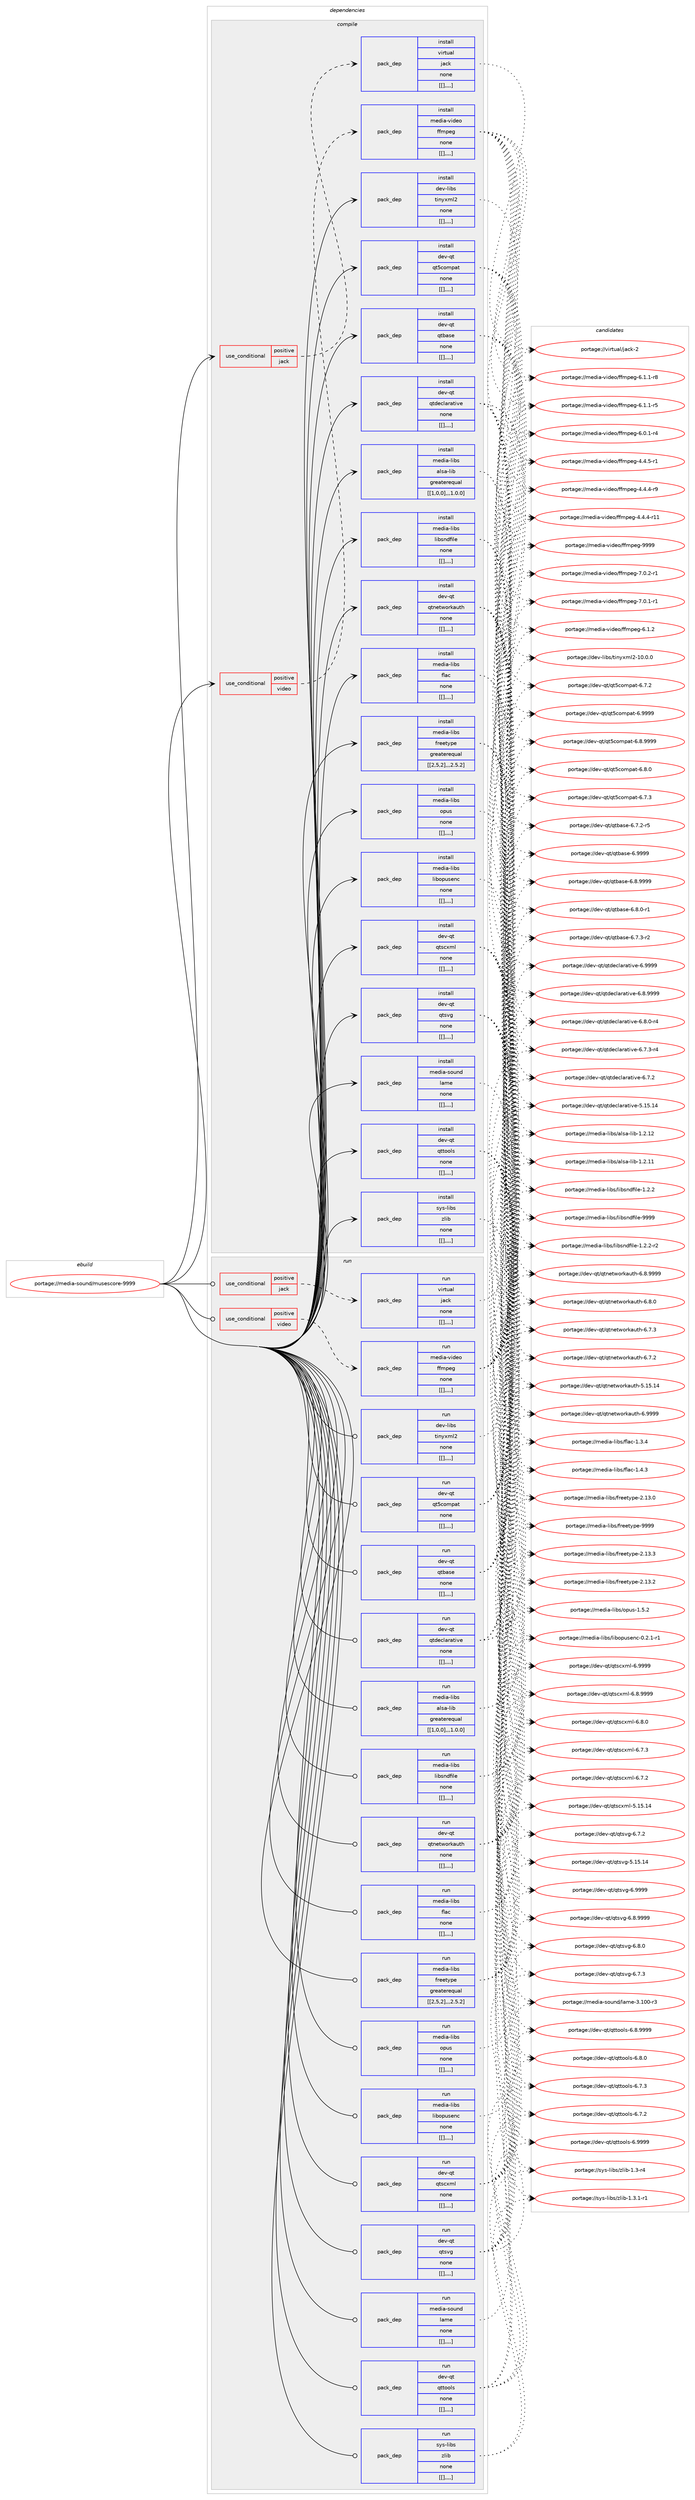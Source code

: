 digraph prolog {

# *************
# Graph options
# *************

newrank=true;
concentrate=true;
compound=true;
graph [rankdir=LR,fontname=Helvetica,fontsize=10,ranksep=1.5];#, ranksep=2.5, nodesep=0.2];
edge  [arrowhead=vee];
node  [fontname=Helvetica,fontsize=10];

# **********
# The ebuild
# **********

subgraph cluster_leftcol {
color=gray;
label=<<i>ebuild</i>>;
id [label="portage://media-sound/musescore-9999", color=red, width=4, href="../media-sound/musescore-9999.svg"];
}

# ****************
# The dependencies
# ****************

subgraph cluster_midcol {
color=gray;
label=<<i>dependencies</i>>;
subgraph cluster_compile {
fillcolor="#eeeeee";
style=filled;
label=<<i>compile</i>>;
subgraph cond86653 {
dependency340355 [label=<<TABLE BORDER="0" CELLBORDER="1" CELLSPACING="0" CELLPADDING="4"><TR><TD ROWSPAN="3" CELLPADDING="10">use_conditional</TD></TR><TR><TD>positive</TD></TR><TR><TD>jack</TD></TR></TABLE>>, shape=none, color=red];
subgraph pack250974 {
dependency340414 [label=<<TABLE BORDER="0" CELLBORDER="1" CELLSPACING="0" CELLPADDING="4" WIDTH="220"><TR><TD ROWSPAN="6" CELLPADDING="30">pack_dep</TD></TR><TR><TD WIDTH="110">install</TD></TR><TR><TD>virtual</TD></TR><TR><TD>jack</TD></TR><TR><TD>none</TD></TR><TR><TD>[[],,,,]</TD></TR></TABLE>>, shape=none, color=blue];
}
dependency340355:e -> dependency340414:w [weight=20,style="dashed",arrowhead="vee"];
}
id:e -> dependency340355:w [weight=20,style="solid",arrowhead="vee"];
subgraph cond86687 {
dependency340449 [label=<<TABLE BORDER="0" CELLBORDER="1" CELLSPACING="0" CELLPADDING="4"><TR><TD ROWSPAN="3" CELLPADDING="10">use_conditional</TD></TR><TR><TD>positive</TD></TR><TR><TD>video</TD></TR></TABLE>>, shape=none, color=red];
subgraph pack251029 {
dependency340496 [label=<<TABLE BORDER="0" CELLBORDER="1" CELLSPACING="0" CELLPADDING="4" WIDTH="220"><TR><TD ROWSPAN="6" CELLPADDING="30">pack_dep</TD></TR><TR><TD WIDTH="110">install</TD></TR><TR><TD>media-video</TD></TR><TR><TD>ffmpeg</TD></TR><TR><TD>none</TD></TR><TR><TD>[[],,,,]</TD></TR></TABLE>>, shape=none, color=blue];
}
dependency340449:e -> dependency340496:w [weight=20,style="dashed",arrowhead="vee"];
}
id:e -> dependency340449:w [weight=20,style="solid",arrowhead="vee"];
subgraph pack251050 {
dependency340538 [label=<<TABLE BORDER="0" CELLBORDER="1" CELLSPACING="0" CELLPADDING="4" WIDTH="220"><TR><TD ROWSPAN="6" CELLPADDING="30">pack_dep</TD></TR><TR><TD WIDTH="110">install</TD></TR><TR><TD>dev-libs</TD></TR><TR><TD>tinyxml2</TD></TR><TR><TD>none</TD></TR><TR><TD>[[],,,,]</TD></TR></TABLE>>, shape=none, color=blue];
}
id:e -> dependency340538:w [weight=20,style="solid",arrowhead="vee"];
subgraph pack251082 {
dependency340544 [label=<<TABLE BORDER="0" CELLBORDER="1" CELLSPACING="0" CELLPADDING="4" WIDTH="220"><TR><TD ROWSPAN="6" CELLPADDING="30">pack_dep</TD></TR><TR><TD WIDTH="110">install</TD></TR><TR><TD>dev-qt</TD></TR><TR><TD>qt5compat</TD></TR><TR><TD>none</TD></TR><TR><TD>[[],,,,]</TD></TR></TABLE>>, shape=none, color=blue];
}
id:e -> dependency340544:w [weight=20,style="solid",arrowhead="vee"];
subgraph pack251128 {
dependency340625 [label=<<TABLE BORDER="0" CELLBORDER="1" CELLSPACING="0" CELLPADDING="4" WIDTH="220"><TR><TD ROWSPAN="6" CELLPADDING="30">pack_dep</TD></TR><TR><TD WIDTH="110">install</TD></TR><TR><TD>dev-qt</TD></TR><TR><TD>qtbase</TD></TR><TR><TD>none</TD></TR><TR><TD>[[],,,,]</TD></TR></TABLE>>, shape=none, color=blue];
}
id:e -> dependency340625:w [weight=20,style="solid",arrowhead="vee"];
subgraph pack251151 {
dependency340675 [label=<<TABLE BORDER="0" CELLBORDER="1" CELLSPACING="0" CELLPADDING="4" WIDTH="220"><TR><TD ROWSPAN="6" CELLPADDING="30">pack_dep</TD></TR><TR><TD WIDTH="110">install</TD></TR><TR><TD>dev-qt</TD></TR><TR><TD>qtdeclarative</TD></TR><TR><TD>none</TD></TR><TR><TD>[[],,,,]</TD></TR></TABLE>>, shape=none, color=blue];
}
id:e -> dependency340675:w [weight=20,style="solid",arrowhead="vee"];
subgraph pack251182 {
dependency340700 [label=<<TABLE BORDER="0" CELLBORDER="1" CELLSPACING="0" CELLPADDING="4" WIDTH="220"><TR><TD ROWSPAN="6" CELLPADDING="30">pack_dep</TD></TR><TR><TD WIDTH="110">install</TD></TR><TR><TD>dev-qt</TD></TR><TR><TD>qtnetworkauth</TD></TR><TR><TD>none</TD></TR><TR><TD>[[],,,,]</TD></TR></TABLE>>, shape=none, color=blue];
}
id:e -> dependency340700:w [weight=20,style="solid",arrowhead="vee"];
subgraph pack251200 {
dependency340705 [label=<<TABLE BORDER="0" CELLBORDER="1" CELLSPACING="0" CELLPADDING="4" WIDTH="220"><TR><TD ROWSPAN="6" CELLPADDING="30">pack_dep</TD></TR><TR><TD WIDTH="110">install</TD></TR><TR><TD>dev-qt</TD></TR><TR><TD>qtscxml</TD></TR><TR><TD>none</TD></TR><TR><TD>[[],,,,]</TD></TR></TABLE>>, shape=none, color=blue];
}
id:e -> dependency340705:w [weight=20,style="solid",arrowhead="vee"];
subgraph pack251251 {
dependency340767 [label=<<TABLE BORDER="0" CELLBORDER="1" CELLSPACING="0" CELLPADDING="4" WIDTH="220"><TR><TD ROWSPAN="6" CELLPADDING="30">pack_dep</TD></TR><TR><TD WIDTH="110">install</TD></TR><TR><TD>dev-qt</TD></TR><TR><TD>qtsvg</TD></TR><TR><TD>none</TD></TR><TR><TD>[[],,,,]</TD></TR></TABLE>>, shape=none, color=blue];
}
id:e -> dependency340767:w [weight=20,style="solid",arrowhead="vee"];
subgraph pack251272 {
dependency340830 [label=<<TABLE BORDER="0" CELLBORDER="1" CELLSPACING="0" CELLPADDING="4" WIDTH="220"><TR><TD ROWSPAN="6" CELLPADDING="30">pack_dep</TD></TR><TR><TD WIDTH="110">install</TD></TR><TR><TD>dev-qt</TD></TR><TR><TD>qttools</TD></TR><TR><TD>none</TD></TR><TR><TD>[[],,,,]</TD></TR></TABLE>>, shape=none, color=blue];
}
id:e -> dependency340830:w [weight=20,style="solid",arrowhead="vee"];
subgraph pack251331 {
dependency340888 [label=<<TABLE BORDER="0" CELLBORDER="1" CELLSPACING="0" CELLPADDING="4" WIDTH="220"><TR><TD ROWSPAN="6" CELLPADDING="30">pack_dep</TD></TR><TR><TD WIDTH="110">install</TD></TR><TR><TD>media-libs</TD></TR><TR><TD>alsa-lib</TD></TR><TR><TD>greaterequal</TD></TR><TR><TD>[[1,0,0],,,1.0.0]</TD></TR></TABLE>>, shape=none, color=blue];
}
id:e -> dependency340888:w [weight=20,style="solid",arrowhead="vee"];
subgraph pack251352 {
dependency340912 [label=<<TABLE BORDER="0" CELLBORDER="1" CELLSPACING="0" CELLPADDING="4" WIDTH="220"><TR><TD ROWSPAN="6" CELLPADDING="30">pack_dep</TD></TR><TR><TD WIDTH="110">install</TD></TR><TR><TD>media-libs</TD></TR><TR><TD>flac</TD></TR><TR><TD>none</TD></TR><TR><TD>[[],,,,]</TD></TR></TABLE>>, shape=none, color=blue];
}
id:e -> dependency340912:w [weight=20,style="solid",arrowhead="vee"];
subgraph pack251371 {
dependency340915 [label=<<TABLE BORDER="0" CELLBORDER="1" CELLSPACING="0" CELLPADDING="4" WIDTH="220"><TR><TD ROWSPAN="6" CELLPADDING="30">pack_dep</TD></TR><TR><TD WIDTH="110">install</TD></TR><TR><TD>media-libs</TD></TR><TR><TD>freetype</TD></TR><TR><TD>greaterequal</TD></TR><TR><TD>[[2,5,2],,,2.5.2]</TD></TR></TABLE>>, shape=none, color=blue];
}
id:e -> dependency340915:w [weight=20,style="solid",arrowhead="vee"];
subgraph pack251439 {
dependency341023 [label=<<TABLE BORDER="0" CELLBORDER="1" CELLSPACING="0" CELLPADDING="4" WIDTH="220"><TR><TD ROWSPAN="6" CELLPADDING="30">pack_dep</TD></TR><TR><TD WIDTH="110">install</TD></TR><TR><TD>media-libs</TD></TR><TR><TD>libopusenc</TD></TR><TR><TD>none</TD></TR><TR><TD>[[],,,,]</TD></TR></TABLE>>, shape=none, color=blue];
}
id:e -> dependency341023:w [weight=20,style="solid",arrowhead="vee"];
subgraph pack251456 {
dependency341027 [label=<<TABLE BORDER="0" CELLBORDER="1" CELLSPACING="0" CELLPADDING="4" WIDTH="220"><TR><TD ROWSPAN="6" CELLPADDING="30">pack_dep</TD></TR><TR><TD WIDTH="110">install</TD></TR><TR><TD>media-libs</TD></TR><TR><TD>libsndfile</TD></TR><TR><TD>none</TD></TR><TR><TD>[[],,,,]</TD></TR></TABLE>>, shape=none, color=blue];
}
id:e -> dependency341027:w [weight=20,style="solid",arrowhead="vee"];
subgraph pack251476 {
dependency341105 [label=<<TABLE BORDER="0" CELLBORDER="1" CELLSPACING="0" CELLPADDING="4" WIDTH="220"><TR><TD ROWSPAN="6" CELLPADDING="30">pack_dep</TD></TR><TR><TD WIDTH="110">install</TD></TR><TR><TD>media-libs</TD></TR><TR><TD>opus</TD></TR><TR><TD>none</TD></TR><TR><TD>[[],,,,]</TD></TR></TABLE>>, shape=none, color=blue];
}
id:e -> dependency341105:w [weight=20,style="solid",arrowhead="vee"];
subgraph pack251536 {
dependency341145 [label=<<TABLE BORDER="0" CELLBORDER="1" CELLSPACING="0" CELLPADDING="4" WIDTH="220"><TR><TD ROWSPAN="6" CELLPADDING="30">pack_dep</TD></TR><TR><TD WIDTH="110">install</TD></TR><TR><TD>media-sound</TD></TR><TR><TD>lame</TD></TR><TR><TD>none</TD></TR><TR><TD>[[],,,,]</TD></TR></TABLE>>, shape=none, color=blue];
}
id:e -> dependency341145:w [weight=20,style="solid",arrowhead="vee"];
subgraph pack251565 {
dependency341168 [label=<<TABLE BORDER="0" CELLBORDER="1" CELLSPACING="0" CELLPADDING="4" WIDTH="220"><TR><TD ROWSPAN="6" CELLPADDING="30">pack_dep</TD></TR><TR><TD WIDTH="110">install</TD></TR><TR><TD>sys-libs</TD></TR><TR><TD>zlib</TD></TR><TR><TD>none</TD></TR><TR><TD>[[],,,,]</TD></TR></TABLE>>, shape=none, color=blue];
}
id:e -> dependency341168:w [weight=20,style="solid",arrowhead="vee"];
}
subgraph cluster_compileandrun {
fillcolor="#eeeeee";
style=filled;
label=<<i>compile and run</i>>;
}
subgraph cluster_run {
fillcolor="#eeeeee";
style=filled;
label=<<i>run</i>>;
subgraph cond86847 {
dependency341193 [label=<<TABLE BORDER="0" CELLBORDER="1" CELLSPACING="0" CELLPADDING="4"><TR><TD ROWSPAN="3" CELLPADDING="10">use_conditional</TD></TR><TR><TD>positive</TD></TR><TR><TD>jack</TD></TR></TABLE>>, shape=none, color=red];
subgraph pack251632 {
dependency341295 [label=<<TABLE BORDER="0" CELLBORDER="1" CELLSPACING="0" CELLPADDING="4" WIDTH="220"><TR><TD ROWSPAN="6" CELLPADDING="30">pack_dep</TD></TR><TR><TD WIDTH="110">run</TD></TR><TR><TD>virtual</TD></TR><TR><TD>jack</TD></TR><TR><TD>none</TD></TR><TR><TD>[[],,,,]</TD></TR></TABLE>>, shape=none, color=blue];
}
dependency341193:e -> dependency341295:w [weight=20,style="dashed",arrowhead="vee"];
}
id:e -> dependency341193:w [weight=20,style="solid",arrowhead="odot"];
subgraph cond86877 {
dependency341309 [label=<<TABLE BORDER="0" CELLBORDER="1" CELLSPACING="0" CELLPADDING="4"><TR><TD ROWSPAN="3" CELLPADDING="10">use_conditional</TD></TR><TR><TD>positive</TD></TR><TR><TD>video</TD></TR></TABLE>>, shape=none, color=red];
subgraph pack251675 {
dependency341374 [label=<<TABLE BORDER="0" CELLBORDER="1" CELLSPACING="0" CELLPADDING="4" WIDTH="220"><TR><TD ROWSPAN="6" CELLPADDING="30">pack_dep</TD></TR><TR><TD WIDTH="110">run</TD></TR><TR><TD>media-video</TD></TR><TR><TD>ffmpeg</TD></TR><TR><TD>none</TD></TR><TR><TD>[[],,,,]</TD></TR></TABLE>>, shape=none, color=blue];
}
dependency341309:e -> dependency341374:w [weight=20,style="dashed",arrowhead="vee"];
}
id:e -> dependency341309:w [weight=20,style="solid",arrowhead="odot"];
subgraph pack251728 {
dependency341415 [label=<<TABLE BORDER="0" CELLBORDER="1" CELLSPACING="0" CELLPADDING="4" WIDTH="220"><TR><TD ROWSPAN="6" CELLPADDING="30">pack_dep</TD></TR><TR><TD WIDTH="110">run</TD></TR><TR><TD>dev-libs</TD></TR><TR><TD>tinyxml2</TD></TR><TR><TD>none</TD></TR><TR><TD>[[],,,,]</TD></TR></TABLE>>, shape=none, color=blue];
}
id:e -> dependency341415:w [weight=20,style="solid",arrowhead="odot"];
subgraph pack251777 {
dependency341447 [label=<<TABLE BORDER="0" CELLBORDER="1" CELLSPACING="0" CELLPADDING="4" WIDTH="220"><TR><TD ROWSPAN="6" CELLPADDING="30">pack_dep</TD></TR><TR><TD WIDTH="110">run</TD></TR><TR><TD>dev-qt</TD></TR><TR><TD>qt5compat</TD></TR><TR><TD>none</TD></TR><TR><TD>[[],,,,]</TD></TR></TABLE>>, shape=none, color=blue];
}
id:e -> dependency341447:w [weight=20,style="solid",arrowhead="odot"];
subgraph pack251795 {
dependency341467 [label=<<TABLE BORDER="0" CELLBORDER="1" CELLSPACING="0" CELLPADDING="4" WIDTH="220"><TR><TD ROWSPAN="6" CELLPADDING="30">pack_dep</TD></TR><TR><TD WIDTH="110">run</TD></TR><TR><TD>dev-qt</TD></TR><TR><TD>qtbase</TD></TR><TR><TD>none</TD></TR><TR><TD>[[],,,,]</TD></TR></TABLE>>, shape=none, color=blue];
}
id:e -> dependency341467:w [weight=20,style="solid",arrowhead="odot"];
subgraph pack251829 {
dependency341517 [label=<<TABLE BORDER="0" CELLBORDER="1" CELLSPACING="0" CELLPADDING="4" WIDTH="220"><TR><TD ROWSPAN="6" CELLPADDING="30">pack_dep</TD></TR><TR><TD WIDTH="110">run</TD></TR><TR><TD>dev-qt</TD></TR><TR><TD>qtdeclarative</TD></TR><TR><TD>none</TD></TR><TR><TD>[[],,,,]</TD></TR></TABLE>>, shape=none, color=blue];
}
id:e -> dependency341517:w [weight=20,style="solid",arrowhead="odot"];
subgraph pack251851 {
dependency341581 [label=<<TABLE BORDER="0" CELLBORDER="1" CELLSPACING="0" CELLPADDING="4" WIDTH="220"><TR><TD ROWSPAN="6" CELLPADDING="30">pack_dep</TD></TR><TR><TD WIDTH="110">run</TD></TR><TR><TD>dev-qt</TD></TR><TR><TD>qtnetworkauth</TD></TR><TR><TD>none</TD></TR><TR><TD>[[],,,,]</TD></TR></TABLE>>, shape=none, color=blue];
}
id:e -> dependency341581:w [weight=20,style="solid",arrowhead="odot"];
subgraph pack251892 {
dependency341585 [label=<<TABLE BORDER="0" CELLBORDER="1" CELLSPACING="0" CELLPADDING="4" WIDTH="220"><TR><TD ROWSPAN="6" CELLPADDING="30">pack_dep</TD></TR><TR><TD WIDTH="110">run</TD></TR><TR><TD>dev-qt</TD></TR><TR><TD>qtscxml</TD></TR><TR><TD>none</TD></TR><TR><TD>[[],,,,]</TD></TR></TABLE>>, shape=none, color=blue];
}
id:e -> dependency341585:w [weight=20,style="solid",arrowhead="odot"];
subgraph pack251896 {
dependency341587 [label=<<TABLE BORDER="0" CELLBORDER="1" CELLSPACING="0" CELLPADDING="4" WIDTH="220"><TR><TD ROWSPAN="6" CELLPADDING="30">pack_dep</TD></TR><TR><TD WIDTH="110">run</TD></TR><TR><TD>dev-qt</TD></TR><TR><TD>qtsvg</TD></TR><TR><TD>none</TD></TR><TR><TD>[[],,,,]</TD></TR></TABLE>>, shape=none, color=blue];
}
id:e -> dependency341587:w [weight=20,style="solid",arrowhead="odot"];
subgraph pack251899 {
dependency341604 [label=<<TABLE BORDER="0" CELLBORDER="1" CELLSPACING="0" CELLPADDING="4" WIDTH="220"><TR><TD ROWSPAN="6" CELLPADDING="30">pack_dep</TD></TR><TR><TD WIDTH="110">run</TD></TR><TR><TD>dev-qt</TD></TR><TR><TD>qttools</TD></TR><TR><TD>none</TD></TR><TR><TD>[[],,,,]</TD></TR></TABLE>>, shape=none, color=blue];
}
id:e -> dependency341604:w [weight=20,style="solid",arrowhead="odot"];
subgraph pack251935 {
dependency341654 [label=<<TABLE BORDER="0" CELLBORDER="1" CELLSPACING="0" CELLPADDING="4" WIDTH="220"><TR><TD ROWSPAN="6" CELLPADDING="30">pack_dep</TD></TR><TR><TD WIDTH="110">run</TD></TR><TR><TD>media-libs</TD></TR><TR><TD>alsa-lib</TD></TR><TR><TD>greaterequal</TD></TR><TR><TD>[[1,0,0],,,1.0.0]</TD></TR></TABLE>>, shape=none, color=blue];
}
id:e -> dependency341654:w [weight=20,style="solid",arrowhead="odot"];
subgraph pack251953 {
dependency341658 [label=<<TABLE BORDER="0" CELLBORDER="1" CELLSPACING="0" CELLPADDING="4" WIDTH="220"><TR><TD ROWSPAN="6" CELLPADDING="30">pack_dep</TD></TR><TR><TD WIDTH="110">run</TD></TR><TR><TD>media-libs</TD></TR><TR><TD>flac</TD></TR><TR><TD>none</TD></TR><TR><TD>[[],,,,]</TD></TR></TABLE>>, shape=none, color=blue];
}
id:e -> dependency341658:w [weight=20,style="solid",arrowhead="odot"];
subgraph pack251955 {
dependency341711 [label=<<TABLE BORDER="0" CELLBORDER="1" CELLSPACING="0" CELLPADDING="4" WIDTH="220"><TR><TD ROWSPAN="6" CELLPADDING="30">pack_dep</TD></TR><TR><TD WIDTH="110">run</TD></TR><TR><TD>media-libs</TD></TR><TR><TD>freetype</TD></TR><TR><TD>greaterequal</TD></TR><TR><TD>[[2,5,2],,,2.5.2]</TD></TR></TABLE>>, shape=none, color=blue];
}
id:e -> dependency341711:w [weight=20,style="solid",arrowhead="odot"];
subgraph pack252003 {
dependency341725 [label=<<TABLE BORDER="0" CELLBORDER="1" CELLSPACING="0" CELLPADDING="4" WIDTH="220"><TR><TD ROWSPAN="6" CELLPADDING="30">pack_dep</TD></TR><TR><TD WIDTH="110">run</TD></TR><TR><TD>media-libs</TD></TR><TR><TD>libopusenc</TD></TR><TR><TD>none</TD></TR><TR><TD>[[],,,,]</TD></TR></TABLE>>, shape=none, color=blue];
}
id:e -> dependency341725:w [weight=20,style="solid",arrowhead="odot"];
subgraph pack252024 {
dependency341764 [label=<<TABLE BORDER="0" CELLBORDER="1" CELLSPACING="0" CELLPADDING="4" WIDTH="220"><TR><TD ROWSPAN="6" CELLPADDING="30">pack_dep</TD></TR><TR><TD WIDTH="110">run</TD></TR><TR><TD>media-libs</TD></TR><TR><TD>libsndfile</TD></TR><TR><TD>none</TD></TR><TR><TD>[[],,,,]</TD></TR></TABLE>>, shape=none, color=blue];
}
id:e -> dependency341764:w [weight=20,style="solid",arrowhead="odot"];
subgraph pack252049 {
dependency341784 [label=<<TABLE BORDER="0" CELLBORDER="1" CELLSPACING="0" CELLPADDING="4" WIDTH="220"><TR><TD ROWSPAN="6" CELLPADDING="30">pack_dep</TD></TR><TR><TD WIDTH="110">run</TD></TR><TR><TD>media-libs</TD></TR><TR><TD>opus</TD></TR><TR><TD>none</TD></TR><TR><TD>[[],,,,]</TD></TR></TABLE>>, shape=none, color=blue];
}
id:e -> dependency341784:w [weight=20,style="solid",arrowhead="odot"];
subgraph pack252076 {
dependency341836 [label=<<TABLE BORDER="0" CELLBORDER="1" CELLSPACING="0" CELLPADDING="4" WIDTH="220"><TR><TD ROWSPAN="6" CELLPADDING="30">pack_dep</TD></TR><TR><TD WIDTH="110">run</TD></TR><TR><TD>media-sound</TD></TR><TR><TD>lame</TD></TR><TR><TD>none</TD></TR><TR><TD>[[],,,,]</TD></TR></TABLE>>, shape=none, color=blue];
}
id:e -> dependency341836:w [weight=20,style="solid",arrowhead="odot"];
subgraph pack252090 {
dependency341842 [label=<<TABLE BORDER="0" CELLBORDER="1" CELLSPACING="0" CELLPADDING="4" WIDTH="220"><TR><TD ROWSPAN="6" CELLPADDING="30">pack_dep</TD></TR><TR><TD WIDTH="110">run</TD></TR><TR><TD>sys-libs</TD></TR><TR><TD>zlib</TD></TR><TR><TD>none</TD></TR><TR><TD>[[],,,,]</TD></TR></TABLE>>, shape=none, color=blue];
}
id:e -> dependency341842:w [weight=20,style="solid",arrowhead="odot"];
}
}

# **************
# The candidates
# **************

subgraph cluster_choices {
rank=same;
color=gray;
label=<<i>candidates</i>>;

subgraph choice251380 {
color=black;
nodesep=1;
choice118105114116117971084710697991074550 [label="portage://virtual/jack-2", color=red, width=4,href="../virtual/jack-2.svg"];
dependency340414:e -> choice118105114116117971084710697991074550:w [style=dotted,weight="100"];
}
subgraph choice251393 {
color=black;
nodesep=1;
choice1091011001059745118105100101111471021021091121011034557575757 [label="portage://media-video/ffmpeg-9999", color=red, width=4,href="../media-video/ffmpeg-9999.svg"];
choice1091011001059745118105100101111471021021091121011034555464846504511449 [label="portage://media-video/ffmpeg-7.0.2-r1", color=red, width=4,href="../media-video/ffmpeg-7.0.2-r1.svg"];
choice1091011001059745118105100101111471021021091121011034555464846494511449 [label="portage://media-video/ffmpeg-7.0.1-r1", color=red, width=4,href="../media-video/ffmpeg-7.0.1-r1.svg"];
choice109101100105974511810510010111147102102109112101103455446494650 [label="portage://media-video/ffmpeg-6.1.2", color=red, width=4,href="../media-video/ffmpeg-6.1.2.svg"];
choice1091011001059745118105100101111471021021091121011034554464946494511456 [label="portage://media-video/ffmpeg-6.1.1-r8", color=red, width=4,href="../media-video/ffmpeg-6.1.1-r8.svg"];
choice1091011001059745118105100101111471021021091121011034554464946494511453 [label="portage://media-video/ffmpeg-6.1.1-r5", color=red, width=4,href="../media-video/ffmpeg-6.1.1-r5.svg"];
choice1091011001059745118105100101111471021021091121011034554464846494511452 [label="portage://media-video/ffmpeg-6.0.1-r4", color=red, width=4,href="../media-video/ffmpeg-6.0.1-r4.svg"];
choice1091011001059745118105100101111471021021091121011034552465246534511449 [label="portage://media-video/ffmpeg-4.4.5-r1", color=red, width=4,href="../media-video/ffmpeg-4.4.5-r1.svg"];
choice1091011001059745118105100101111471021021091121011034552465246524511457 [label="portage://media-video/ffmpeg-4.4.4-r9", color=red, width=4,href="../media-video/ffmpeg-4.4.4-r9.svg"];
choice109101100105974511810510010111147102102109112101103455246524652451144949 [label="portage://media-video/ffmpeg-4.4.4-r11", color=red, width=4,href="../media-video/ffmpeg-4.4.4-r11.svg"];
dependency340496:e -> choice1091011001059745118105100101111471021021091121011034557575757:w [style=dotted,weight="100"];
dependency340496:e -> choice1091011001059745118105100101111471021021091121011034555464846504511449:w [style=dotted,weight="100"];
dependency340496:e -> choice1091011001059745118105100101111471021021091121011034555464846494511449:w [style=dotted,weight="100"];
dependency340496:e -> choice109101100105974511810510010111147102102109112101103455446494650:w [style=dotted,weight="100"];
dependency340496:e -> choice1091011001059745118105100101111471021021091121011034554464946494511456:w [style=dotted,weight="100"];
dependency340496:e -> choice1091011001059745118105100101111471021021091121011034554464946494511453:w [style=dotted,weight="100"];
dependency340496:e -> choice1091011001059745118105100101111471021021091121011034554464846494511452:w [style=dotted,weight="100"];
dependency340496:e -> choice1091011001059745118105100101111471021021091121011034552465246534511449:w [style=dotted,weight="100"];
dependency340496:e -> choice1091011001059745118105100101111471021021091121011034552465246524511457:w [style=dotted,weight="100"];
dependency340496:e -> choice109101100105974511810510010111147102102109112101103455246524652451144949:w [style=dotted,weight="100"];
}
subgraph choice251454 {
color=black;
nodesep=1;
choice1001011184510810598115471161051101211201091085045494846484648 [label="portage://dev-libs/tinyxml2-10.0.0", color=red, width=4,href="../dev-libs/tinyxml2-10.0.0.svg"];
dependency340538:e -> choice1001011184510810598115471161051101211201091085045494846484648:w [style=dotted,weight="100"];
}
subgraph choice251460 {
color=black;
nodesep=1;
choice100101118451131164711311653991111091129711645544657575757 [label="portage://dev-qt/qt5compat-6.9999", color=red, width=4,href="../dev-qt/qt5compat-6.9999.svg"];
choice1001011184511311647113116539911110911297116455446564657575757 [label="portage://dev-qt/qt5compat-6.8.9999", color=red, width=4,href="../dev-qt/qt5compat-6.8.9999.svg"];
choice1001011184511311647113116539911110911297116455446564648 [label="portage://dev-qt/qt5compat-6.8.0", color=red, width=4,href="../dev-qt/qt5compat-6.8.0.svg"];
choice1001011184511311647113116539911110911297116455446554651 [label="portage://dev-qt/qt5compat-6.7.3", color=red, width=4,href="../dev-qt/qt5compat-6.7.3.svg"];
choice1001011184511311647113116539911110911297116455446554650 [label="portage://dev-qt/qt5compat-6.7.2", color=red, width=4,href="../dev-qt/qt5compat-6.7.2.svg"];
dependency340544:e -> choice100101118451131164711311653991111091129711645544657575757:w [style=dotted,weight="100"];
dependency340544:e -> choice1001011184511311647113116539911110911297116455446564657575757:w [style=dotted,weight="100"];
dependency340544:e -> choice1001011184511311647113116539911110911297116455446564648:w [style=dotted,weight="100"];
dependency340544:e -> choice1001011184511311647113116539911110911297116455446554651:w [style=dotted,weight="100"];
dependency340544:e -> choice1001011184511311647113116539911110911297116455446554650:w [style=dotted,weight="100"];
}
subgraph choice251496 {
color=black;
nodesep=1;
choice1001011184511311647113116989711510145544657575757 [label="portage://dev-qt/qtbase-6.9999", color=red, width=4,href="../dev-qt/qtbase-6.9999.svg"];
choice10010111845113116471131169897115101455446564657575757 [label="portage://dev-qt/qtbase-6.8.9999", color=red, width=4,href="../dev-qt/qtbase-6.8.9999.svg"];
choice100101118451131164711311698971151014554465646484511449 [label="portage://dev-qt/qtbase-6.8.0-r1", color=red, width=4,href="../dev-qt/qtbase-6.8.0-r1.svg"];
choice100101118451131164711311698971151014554465546514511450 [label="portage://dev-qt/qtbase-6.7.3-r2", color=red, width=4,href="../dev-qt/qtbase-6.7.3-r2.svg"];
choice100101118451131164711311698971151014554465546504511453 [label="portage://dev-qt/qtbase-6.7.2-r5", color=red, width=4,href="../dev-qt/qtbase-6.7.2-r5.svg"];
dependency340625:e -> choice1001011184511311647113116989711510145544657575757:w [style=dotted,weight="100"];
dependency340625:e -> choice10010111845113116471131169897115101455446564657575757:w [style=dotted,weight="100"];
dependency340625:e -> choice100101118451131164711311698971151014554465646484511449:w [style=dotted,weight="100"];
dependency340625:e -> choice100101118451131164711311698971151014554465546514511450:w [style=dotted,weight="100"];
dependency340625:e -> choice100101118451131164711311698971151014554465546504511453:w [style=dotted,weight="100"];
}
subgraph choice251499 {
color=black;
nodesep=1;
choice100101118451131164711311610010199108971149711610511810145544657575757 [label="portage://dev-qt/qtdeclarative-6.9999", color=red, width=4,href="../dev-qt/qtdeclarative-6.9999.svg"];
choice1001011184511311647113116100101991089711497116105118101455446564657575757 [label="portage://dev-qt/qtdeclarative-6.8.9999", color=red, width=4,href="../dev-qt/qtdeclarative-6.8.9999.svg"];
choice10010111845113116471131161001019910897114971161051181014554465646484511452 [label="portage://dev-qt/qtdeclarative-6.8.0-r4", color=red, width=4,href="../dev-qt/qtdeclarative-6.8.0-r4.svg"];
choice10010111845113116471131161001019910897114971161051181014554465546514511452 [label="portage://dev-qt/qtdeclarative-6.7.3-r4", color=red, width=4,href="../dev-qt/qtdeclarative-6.7.3-r4.svg"];
choice1001011184511311647113116100101991089711497116105118101455446554650 [label="portage://dev-qt/qtdeclarative-6.7.2", color=red, width=4,href="../dev-qt/qtdeclarative-6.7.2.svg"];
choice10010111845113116471131161001019910897114971161051181014553464953464952 [label="portage://dev-qt/qtdeclarative-5.15.14", color=red, width=4,href="../dev-qt/qtdeclarative-5.15.14.svg"];
dependency340675:e -> choice100101118451131164711311610010199108971149711610511810145544657575757:w [style=dotted,weight="100"];
dependency340675:e -> choice1001011184511311647113116100101991089711497116105118101455446564657575757:w [style=dotted,weight="100"];
dependency340675:e -> choice10010111845113116471131161001019910897114971161051181014554465646484511452:w [style=dotted,weight="100"];
dependency340675:e -> choice10010111845113116471131161001019910897114971161051181014554465546514511452:w [style=dotted,weight="100"];
dependency340675:e -> choice1001011184511311647113116100101991089711497116105118101455446554650:w [style=dotted,weight="100"];
dependency340675:e -> choice10010111845113116471131161001019910897114971161051181014553464953464952:w [style=dotted,weight="100"];
}
subgraph choice251501 {
color=black;
nodesep=1;
choice10010111845113116471131161101011161191111141079711711610445544657575757 [label="portage://dev-qt/qtnetworkauth-6.9999", color=red, width=4,href="../dev-qt/qtnetworkauth-6.9999.svg"];
choice100101118451131164711311611010111611911111410797117116104455446564657575757 [label="portage://dev-qt/qtnetworkauth-6.8.9999", color=red, width=4,href="../dev-qt/qtnetworkauth-6.8.9999.svg"];
choice100101118451131164711311611010111611911111410797117116104455446564648 [label="portage://dev-qt/qtnetworkauth-6.8.0", color=red, width=4,href="../dev-qt/qtnetworkauth-6.8.0.svg"];
choice100101118451131164711311611010111611911111410797117116104455446554651 [label="portage://dev-qt/qtnetworkauth-6.7.3", color=red, width=4,href="../dev-qt/qtnetworkauth-6.7.3.svg"];
choice100101118451131164711311611010111611911111410797117116104455446554650 [label="portage://dev-qt/qtnetworkauth-6.7.2", color=red, width=4,href="../dev-qt/qtnetworkauth-6.7.2.svg"];
choice1001011184511311647113116110101116119111114107971171161044553464953464952 [label="portage://dev-qt/qtnetworkauth-5.15.14", color=red, width=4,href="../dev-qt/qtnetworkauth-5.15.14.svg"];
dependency340700:e -> choice10010111845113116471131161101011161191111141079711711610445544657575757:w [style=dotted,weight="100"];
dependency340700:e -> choice100101118451131164711311611010111611911111410797117116104455446564657575757:w [style=dotted,weight="100"];
dependency340700:e -> choice100101118451131164711311611010111611911111410797117116104455446564648:w [style=dotted,weight="100"];
dependency340700:e -> choice100101118451131164711311611010111611911111410797117116104455446554651:w [style=dotted,weight="100"];
dependency340700:e -> choice100101118451131164711311611010111611911111410797117116104455446554650:w [style=dotted,weight="100"];
dependency340700:e -> choice1001011184511311647113116110101116119111114107971171161044553464953464952:w [style=dotted,weight="100"];
}
subgraph choice251503 {
color=black;
nodesep=1;
choice10010111845113116471131161159912010910845544657575757 [label="portage://dev-qt/qtscxml-6.9999", color=red, width=4,href="../dev-qt/qtscxml-6.9999.svg"];
choice100101118451131164711311611599120109108455446564657575757 [label="portage://dev-qt/qtscxml-6.8.9999", color=red, width=4,href="../dev-qt/qtscxml-6.8.9999.svg"];
choice100101118451131164711311611599120109108455446564648 [label="portage://dev-qt/qtscxml-6.8.0", color=red, width=4,href="../dev-qt/qtscxml-6.8.0.svg"];
choice100101118451131164711311611599120109108455446554651 [label="portage://dev-qt/qtscxml-6.7.3", color=red, width=4,href="../dev-qt/qtscxml-6.7.3.svg"];
choice100101118451131164711311611599120109108455446554650 [label="portage://dev-qt/qtscxml-6.7.2", color=red, width=4,href="../dev-qt/qtscxml-6.7.2.svg"];
choice1001011184511311647113116115991201091084553464953464952 [label="portage://dev-qt/qtscxml-5.15.14", color=red, width=4,href="../dev-qt/qtscxml-5.15.14.svg"];
dependency340705:e -> choice10010111845113116471131161159912010910845544657575757:w [style=dotted,weight="100"];
dependency340705:e -> choice100101118451131164711311611599120109108455446564657575757:w [style=dotted,weight="100"];
dependency340705:e -> choice100101118451131164711311611599120109108455446564648:w [style=dotted,weight="100"];
dependency340705:e -> choice100101118451131164711311611599120109108455446554651:w [style=dotted,weight="100"];
dependency340705:e -> choice100101118451131164711311611599120109108455446554650:w [style=dotted,weight="100"];
dependency340705:e -> choice1001011184511311647113116115991201091084553464953464952:w [style=dotted,weight="100"];
}
subgraph choice251518 {
color=black;
nodesep=1;
choice100101118451131164711311611511810345544657575757 [label="portage://dev-qt/qtsvg-6.9999", color=red, width=4,href="../dev-qt/qtsvg-6.9999.svg"];
choice1001011184511311647113116115118103455446564657575757 [label="portage://dev-qt/qtsvg-6.8.9999", color=red, width=4,href="../dev-qt/qtsvg-6.8.9999.svg"];
choice1001011184511311647113116115118103455446564648 [label="portage://dev-qt/qtsvg-6.8.0", color=red, width=4,href="../dev-qt/qtsvg-6.8.0.svg"];
choice1001011184511311647113116115118103455446554651 [label="portage://dev-qt/qtsvg-6.7.3", color=red, width=4,href="../dev-qt/qtsvg-6.7.3.svg"];
choice1001011184511311647113116115118103455446554650 [label="portage://dev-qt/qtsvg-6.7.2", color=red, width=4,href="../dev-qt/qtsvg-6.7.2.svg"];
choice10010111845113116471131161151181034553464953464952 [label="portage://dev-qt/qtsvg-5.15.14", color=red, width=4,href="../dev-qt/qtsvg-5.15.14.svg"];
dependency340767:e -> choice100101118451131164711311611511810345544657575757:w [style=dotted,weight="100"];
dependency340767:e -> choice1001011184511311647113116115118103455446564657575757:w [style=dotted,weight="100"];
dependency340767:e -> choice1001011184511311647113116115118103455446564648:w [style=dotted,weight="100"];
dependency340767:e -> choice1001011184511311647113116115118103455446554651:w [style=dotted,weight="100"];
dependency340767:e -> choice1001011184511311647113116115118103455446554650:w [style=dotted,weight="100"];
dependency340767:e -> choice10010111845113116471131161151181034553464953464952:w [style=dotted,weight="100"];
}
subgraph choice251521 {
color=black;
nodesep=1;
choice100101118451131164711311611611111110811545544657575757 [label="portage://dev-qt/qttools-6.9999", color=red, width=4,href="../dev-qt/qttools-6.9999.svg"];
choice1001011184511311647113116116111111108115455446564657575757 [label="portage://dev-qt/qttools-6.8.9999", color=red, width=4,href="../dev-qt/qttools-6.8.9999.svg"];
choice1001011184511311647113116116111111108115455446564648 [label="portage://dev-qt/qttools-6.8.0", color=red, width=4,href="../dev-qt/qttools-6.8.0.svg"];
choice1001011184511311647113116116111111108115455446554651 [label="portage://dev-qt/qttools-6.7.3", color=red, width=4,href="../dev-qt/qttools-6.7.3.svg"];
choice1001011184511311647113116116111111108115455446554650 [label="portage://dev-qt/qttools-6.7.2", color=red, width=4,href="../dev-qt/qttools-6.7.2.svg"];
dependency340830:e -> choice100101118451131164711311611611111110811545544657575757:w [style=dotted,weight="100"];
dependency340830:e -> choice1001011184511311647113116116111111108115455446564657575757:w [style=dotted,weight="100"];
dependency340830:e -> choice1001011184511311647113116116111111108115455446564648:w [style=dotted,weight="100"];
dependency340830:e -> choice1001011184511311647113116116111111108115455446554651:w [style=dotted,weight="100"];
dependency340830:e -> choice1001011184511311647113116116111111108115455446554650:w [style=dotted,weight="100"];
}
subgraph choice251523 {
color=black;
nodesep=1;
choice109101100105974510810598115479710811597451081059845494650464950 [label="portage://media-libs/alsa-lib-1.2.12", color=red, width=4,href="../media-libs/alsa-lib-1.2.12.svg"];
choice109101100105974510810598115479710811597451081059845494650464949 [label="portage://media-libs/alsa-lib-1.2.11", color=red, width=4,href="../media-libs/alsa-lib-1.2.11.svg"];
dependency340888:e -> choice109101100105974510810598115479710811597451081059845494650464950:w [style=dotted,weight="100"];
dependency340888:e -> choice109101100105974510810598115479710811597451081059845494650464949:w [style=dotted,weight="100"];
}
subgraph choice251524 {
color=black;
nodesep=1;
choice109101100105974510810598115471021089799454946524651 [label="portage://media-libs/flac-1.4.3", color=red, width=4,href="../media-libs/flac-1.4.3.svg"];
choice109101100105974510810598115471021089799454946514652 [label="portage://media-libs/flac-1.3.4", color=red, width=4,href="../media-libs/flac-1.3.4.svg"];
dependency340912:e -> choice109101100105974510810598115471021089799454946524651:w [style=dotted,weight="100"];
dependency340912:e -> choice109101100105974510810598115471021089799454946514652:w [style=dotted,weight="100"];
}
subgraph choice251537 {
color=black;
nodesep=1;
choice109101100105974510810598115471021141011011161211121014557575757 [label="portage://media-libs/freetype-9999", color=red, width=4,href="../media-libs/freetype-9999.svg"];
choice1091011001059745108105981154710211410110111612111210145504649514651 [label="portage://media-libs/freetype-2.13.3", color=red, width=4,href="../media-libs/freetype-2.13.3.svg"];
choice1091011001059745108105981154710211410110111612111210145504649514650 [label="portage://media-libs/freetype-2.13.2", color=red, width=4,href="../media-libs/freetype-2.13.2.svg"];
choice1091011001059745108105981154710211410110111612111210145504649514648 [label="portage://media-libs/freetype-2.13.0", color=red, width=4,href="../media-libs/freetype-2.13.0.svg"];
dependency340915:e -> choice109101100105974510810598115471021141011011161211121014557575757:w [style=dotted,weight="100"];
dependency340915:e -> choice1091011001059745108105981154710211410110111612111210145504649514651:w [style=dotted,weight="100"];
dependency340915:e -> choice1091011001059745108105981154710211410110111612111210145504649514650:w [style=dotted,weight="100"];
dependency340915:e -> choice1091011001059745108105981154710211410110111612111210145504649514648:w [style=dotted,weight="100"];
}
subgraph choice251539 {
color=black;
nodesep=1;
choice1091011001059745108105981154710810598111112117115101110994548465046494511449 [label="portage://media-libs/libopusenc-0.2.1-r1", color=red, width=4,href="../media-libs/libopusenc-0.2.1-r1.svg"];
dependency341023:e -> choice1091011001059745108105981154710810598111112117115101110994548465046494511449:w [style=dotted,weight="100"];
}
subgraph choice251542 {
color=black;
nodesep=1;
choice10910110010597451081059811547108105981151101001021051081014557575757 [label="portage://media-libs/libsndfile-9999", color=red, width=4,href="../media-libs/libsndfile-9999.svg"];
choice10910110010597451081059811547108105981151101001021051081014549465046504511450 [label="portage://media-libs/libsndfile-1.2.2-r2", color=red, width=4,href="../media-libs/libsndfile-1.2.2-r2.svg"];
choice1091011001059745108105981154710810598115110100102105108101454946504650 [label="portage://media-libs/libsndfile-1.2.2", color=red, width=4,href="../media-libs/libsndfile-1.2.2.svg"];
dependency341027:e -> choice10910110010597451081059811547108105981151101001021051081014557575757:w [style=dotted,weight="100"];
dependency341027:e -> choice10910110010597451081059811547108105981151101001021051081014549465046504511450:w [style=dotted,weight="100"];
dependency341027:e -> choice1091011001059745108105981154710810598115110100102105108101454946504650:w [style=dotted,weight="100"];
}
subgraph choice251546 {
color=black;
nodesep=1;
choice10910110010597451081059811547111112117115454946534650 [label="portage://media-libs/opus-1.5.2", color=red, width=4,href="../media-libs/opus-1.5.2.svg"];
dependency341105:e -> choice10910110010597451081059811547111112117115454946534650:w [style=dotted,weight="100"];
}
subgraph choice251548 {
color=black;
nodesep=1;
choice109101100105974511511111711010047108971091014551464948484511451 [label="portage://media-sound/lame-3.100-r3", color=red, width=4,href="../media-sound/lame-3.100-r3.svg"];
dependency341145:e -> choice109101100105974511511111711010047108971091014551464948484511451:w [style=dotted,weight="100"];
}
subgraph choice251565 {
color=black;
nodesep=1;
choice115121115451081059811547122108105984549465146494511449 [label="portage://sys-libs/zlib-1.3.1-r1", color=red, width=4,href="../sys-libs/zlib-1.3.1-r1.svg"];
choice11512111545108105981154712210810598454946514511452 [label="portage://sys-libs/zlib-1.3-r4", color=red, width=4,href="../sys-libs/zlib-1.3-r4.svg"];
dependency341168:e -> choice115121115451081059811547122108105984549465146494511449:w [style=dotted,weight="100"];
dependency341168:e -> choice11512111545108105981154712210810598454946514511452:w [style=dotted,weight="100"];
}
subgraph choice251567 {
color=black;
nodesep=1;
choice118105114116117971084710697991074550 [label="portage://virtual/jack-2", color=red, width=4,href="../virtual/jack-2.svg"];
dependency341295:e -> choice118105114116117971084710697991074550:w [style=dotted,weight="100"];
}
subgraph choice251596 {
color=black;
nodesep=1;
choice1091011001059745118105100101111471021021091121011034557575757 [label="portage://media-video/ffmpeg-9999", color=red, width=4,href="../media-video/ffmpeg-9999.svg"];
choice1091011001059745118105100101111471021021091121011034555464846504511449 [label="portage://media-video/ffmpeg-7.0.2-r1", color=red, width=4,href="../media-video/ffmpeg-7.0.2-r1.svg"];
choice1091011001059745118105100101111471021021091121011034555464846494511449 [label="portage://media-video/ffmpeg-7.0.1-r1", color=red, width=4,href="../media-video/ffmpeg-7.0.1-r1.svg"];
choice109101100105974511810510010111147102102109112101103455446494650 [label="portage://media-video/ffmpeg-6.1.2", color=red, width=4,href="../media-video/ffmpeg-6.1.2.svg"];
choice1091011001059745118105100101111471021021091121011034554464946494511456 [label="portage://media-video/ffmpeg-6.1.1-r8", color=red, width=4,href="../media-video/ffmpeg-6.1.1-r8.svg"];
choice1091011001059745118105100101111471021021091121011034554464946494511453 [label="portage://media-video/ffmpeg-6.1.1-r5", color=red, width=4,href="../media-video/ffmpeg-6.1.1-r5.svg"];
choice1091011001059745118105100101111471021021091121011034554464846494511452 [label="portage://media-video/ffmpeg-6.0.1-r4", color=red, width=4,href="../media-video/ffmpeg-6.0.1-r4.svg"];
choice1091011001059745118105100101111471021021091121011034552465246534511449 [label="portage://media-video/ffmpeg-4.4.5-r1", color=red, width=4,href="../media-video/ffmpeg-4.4.5-r1.svg"];
choice1091011001059745118105100101111471021021091121011034552465246524511457 [label="portage://media-video/ffmpeg-4.4.4-r9", color=red, width=4,href="../media-video/ffmpeg-4.4.4-r9.svg"];
choice109101100105974511810510010111147102102109112101103455246524652451144949 [label="portage://media-video/ffmpeg-4.4.4-r11", color=red, width=4,href="../media-video/ffmpeg-4.4.4-r11.svg"];
dependency341374:e -> choice1091011001059745118105100101111471021021091121011034557575757:w [style=dotted,weight="100"];
dependency341374:e -> choice1091011001059745118105100101111471021021091121011034555464846504511449:w [style=dotted,weight="100"];
dependency341374:e -> choice1091011001059745118105100101111471021021091121011034555464846494511449:w [style=dotted,weight="100"];
dependency341374:e -> choice109101100105974511810510010111147102102109112101103455446494650:w [style=dotted,weight="100"];
dependency341374:e -> choice1091011001059745118105100101111471021021091121011034554464946494511456:w [style=dotted,weight="100"];
dependency341374:e -> choice1091011001059745118105100101111471021021091121011034554464946494511453:w [style=dotted,weight="100"];
dependency341374:e -> choice1091011001059745118105100101111471021021091121011034554464846494511452:w [style=dotted,weight="100"];
dependency341374:e -> choice1091011001059745118105100101111471021021091121011034552465246534511449:w [style=dotted,weight="100"];
dependency341374:e -> choice1091011001059745118105100101111471021021091121011034552465246524511457:w [style=dotted,weight="100"];
dependency341374:e -> choice109101100105974511810510010111147102102109112101103455246524652451144949:w [style=dotted,weight="100"];
}
subgraph choice251605 {
color=black;
nodesep=1;
choice1001011184510810598115471161051101211201091085045494846484648 [label="portage://dev-libs/tinyxml2-10.0.0", color=red, width=4,href="../dev-libs/tinyxml2-10.0.0.svg"];
dependency341415:e -> choice1001011184510810598115471161051101211201091085045494846484648:w [style=dotted,weight="100"];
}
subgraph choice251616 {
color=black;
nodesep=1;
choice100101118451131164711311653991111091129711645544657575757 [label="portage://dev-qt/qt5compat-6.9999", color=red, width=4,href="../dev-qt/qt5compat-6.9999.svg"];
choice1001011184511311647113116539911110911297116455446564657575757 [label="portage://dev-qt/qt5compat-6.8.9999", color=red, width=4,href="../dev-qt/qt5compat-6.8.9999.svg"];
choice1001011184511311647113116539911110911297116455446564648 [label="portage://dev-qt/qt5compat-6.8.0", color=red, width=4,href="../dev-qt/qt5compat-6.8.0.svg"];
choice1001011184511311647113116539911110911297116455446554651 [label="portage://dev-qt/qt5compat-6.7.3", color=red, width=4,href="../dev-qt/qt5compat-6.7.3.svg"];
choice1001011184511311647113116539911110911297116455446554650 [label="portage://dev-qt/qt5compat-6.7.2", color=red, width=4,href="../dev-qt/qt5compat-6.7.2.svg"];
dependency341447:e -> choice100101118451131164711311653991111091129711645544657575757:w [style=dotted,weight="100"];
dependency341447:e -> choice1001011184511311647113116539911110911297116455446564657575757:w [style=dotted,weight="100"];
dependency341447:e -> choice1001011184511311647113116539911110911297116455446564648:w [style=dotted,weight="100"];
dependency341447:e -> choice1001011184511311647113116539911110911297116455446554651:w [style=dotted,weight="100"];
dependency341447:e -> choice1001011184511311647113116539911110911297116455446554650:w [style=dotted,weight="100"];
}
subgraph choice251641 {
color=black;
nodesep=1;
choice1001011184511311647113116989711510145544657575757 [label="portage://dev-qt/qtbase-6.9999", color=red, width=4,href="../dev-qt/qtbase-6.9999.svg"];
choice10010111845113116471131169897115101455446564657575757 [label="portage://dev-qt/qtbase-6.8.9999", color=red, width=4,href="../dev-qt/qtbase-6.8.9999.svg"];
choice100101118451131164711311698971151014554465646484511449 [label="portage://dev-qt/qtbase-6.8.0-r1", color=red, width=4,href="../dev-qt/qtbase-6.8.0-r1.svg"];
choice100101118451131164711311698971151014554465546514511450 [label="portage://dev-qt/qtbase-6.7.3-r2", color=red, width=4,href="../dev-qt/qtbase-6.7.3-r2.svg"];
choice100101118451131164711311698971151014554465546504511453 [label="portage://dev-qt/qtbase-6.7.2-r5", color=red, width=4,href="../dev-qt/qtbase-6.7.2-r5.svg"];
dependency341467:e -> choice1001011184511311647113116989711510145544657575757:w [style=dotted,weight="100"];
dependency341467:e -> choice10010111845113116471131169897115101455446564657575757:w [style=dotted,weight="100"];
dependency341467:e -> choice100101118451131164711311698971151014554465646484511449:w [style=dotted,weight="100"];
dependency341467:e -> choice100101118451131164711311698971151014554465546514511450:w [style=dotted,weight="100"];
dependency341467:e -> choice100101118451131164711311698971151014554465546504511453:w [style=dotted,weight="100"];
}
subgraph choice251647 {
color=black;
nodesep=1;
choice100101118451131164711311610010199108971149711610511810145544657575757 [label="portage://dev-qt/qtdeclarative-6.9999", color=red, width=4,href="../dev-qt/qtdeclarative-6.9999.svg"];
choice1001011184511311647113116100101991089711497116105118101455446564657575757 [label="portage://dev-qt/qtdeclarative-6.8.9999", color=red, width=4,href="../dev-qt/qtdeclarative-6.8.9999.svg"];
choice10010111845113116471131161001019910897114971161051181014554465646484511452 [label="portage://dev-qt/qtdeclarative-6.8.0-r4", color=red, width=4,href="../dev-qt/qtdeclarative-6.8.0-r4.svg"];
choice10010111845113116471131161001019910897114971161051181014554465546514511452 [label="portage://dev-qt/qtdeclarative-6.7.3-r4", color=red, width=4,href="../dev-qt/qtdeclarative-6.7.3-r4.svg"];
choice1001011184511311647113116100101991089711497116105118101455446554650 [label="portage://dev-qt/qtdeclarative-6.7.2", color=red, width=4,href="../dev-qt/qtdeclarative-6.7.2.svg"];
choice10010111845113116471131161001019910897114971161051181014553464953464952 [label="portage://dev-qt/qtdeclarative-5.15.14", color=red, width=4,href="../dev-qt/qtdeclarative-5.15.14.svg"];
dependency341517:e -> choice100101118451131164711311610010199108971149711610511810145544657575757:w [style=dotted,weight="100"];
dependency341517:e -> choice1001011184511311647113116100101991089711497116105118101455446564657575757:w [style=dotted,weight="100"];
dependency341517:e -> choice10010111845113116471131161001019910897114971161051181014554465646484511452:w [style=dotted,weight="100"];
dependency341517:e -> choice10010111845113116471131161001019910897114971161051181014554465546514511452:w [style=dotted,weight="100"];
dependency341517:e -> choice1001011184511311647113116100101991089711497116105118101455446554650:w [style=dotted,weight="100"];
dependency341517:e -> choice10010111845113116471131161001019910897114971161051181014553464953464952:w [style=dotted,weight="100"];
}
subgraph choice251657 {
color=black;
nodesep=1;
choice10010111845113116471131161101011161191111141079711711610445544657575757 [label="portage://dev-qt/qtnetworkauth-6.9999", color=red, width=4,href="../dev-qt/qtnetworkauth-6.9999.svg"];
choice100101118451131164711311611010111611911111410797117116104455446564657575757 [label="portage://dev-qt/qtnetworkauth-6.8.9999", color=red, width=4,href="../dev-qt/qtnetworkauth-6.8.9999.svg"];
choice100101118451131164711311611010111611911111410797117116104455446564648 [label="portage://dev-qt/qtnetworkauth-6.8.0", color=red, width=4,href="../dev-qt/qtnetworkauth-6.8.0.svg"];
choice100101118451131164711311611010111611911111410797117116104455446554651 [label="portage://dev-qt/qtnetworkauth-6.7.3", color=red, width=4,href="../dev-qt/qtnetworkauth-6.7.3.svg"];
choice100101118451131164711311611010111611911111410797117116104455446554650 [label="portage://dev-qt/qtnetworkauth-6.7.2", color=red, width=4,href="../dev-qt/qtnetworkauth-6.7.2.svg"];
choice1001011184511311647113116110101116119111114107971171161044553464953464952 [label="portage://dev-qt/qtnetworkauth-5.15.14", color=red, width=4,href="../dev-qt/qtnetworkauth-5.15.14.svg"];
dependency341581:e -> choice10010111845113116471131161101011161191111141079711711610445544657575757:w [style=dotted,weight="100"];
dependency341581:e -> choice100101118451131164711311611010111611911111410797117116104455446564657575757:w [style=dotted,weight="100"];
dependency341581:e -> choice100101118451131164711311611010111611911111410797117116104455446564648:w [style=dotted,weight="100"];
dependency341581:e -> choice100101118451131164711311611010111611911111410797117116104455446554651:w [style=dotted,weight="100"];
dependency341581:e -> choice100101118451131164711311611010111611911111410797117116104455446554650:w [style=dotted,weight="100"];
dependency341581:e -> choice1001011184511311647113116110101116119111114107971171161044553464953464952:w [style=dotted,weight="100"];
}
subgraph choice251661 {
color=black;
nodesep=1;
choice10010111845113116471131161159912010910845544657575757 [label="portage://dev-qt/qtscxml-6.9999", color=red, width=4,href="../dev-qt/qtscxml-6.9999.svg"];
choice100101118451131164711311611599120109108455446564657575757 [label="portage://dev-qt/qtscxml-6.8.9999", color=red, width=4,href="../dev-qt/qtscxml-6.8.9999.svg"];
choice100101118451131164711311611599120109108455446564648 [label="portage://dev-qt/qtscxml-6.8.0", color=red, width=4,href="../dev-qt/qtscxml-6.8.0.svg"];
choice100101118451131164711311611599120109108455446554651 [label="portage://dev-qt/qtscxml-6.7.3", color=red, width=4,href="../dev-qt/qtscxml-6.7.3.svg"];
choice100101118451131164711311611599120109108455446554650 [label="portage://dev-qt/qtscxml-6.7.2", color=red, width=4,href="../dev-qt/qtscxml-6.7.2.svg"];
choice1001011184511311647113116115991201091084553464953464952 [label="portage://dev-qt/qtscxml-5.15.14", color=red, width=4,href="../dev-qt/qtscxml-5.15.14.svg"];
dependency341585:e -> choice10010111845113116471131161159912010910845544657575757:w [style=dotted,weight="100"];
dependency341585:e -> choice100101118451131164711311611599120109108455446564657575757:w [style=dotted,weight="100"];
dependency341585:e -> choice100101118451131164711311611599120109108455446564648:w [style=dotted,weight="100"];
dependency341585:e -> choice100101118451131164711311611599120109108455446554651:w [style=dotted,weight="100"];
dependency341585:e -> choice100101118451131164711311611599120109108455446554650:w [style=dotted,weight="100"];
dependency341585:e -> choice1001011184511311647113116115991201091084553464953464952:w [style=dotted,weight="100"];
}
subgraph choice251665 {
color=black;
nodesep=1;
choice100101118451131164711311611511810345544657575757 [label="portage://dev-qt/qtsvg-6.9999", color=red, width=4,href="../dev-qt/qtsvg-6.9999.svg"];
choice1001011184511311647113116115118103455446564657575757 [label="portage://dev-qt/qtsvg-6.8.9999", color=red, width=4,href="../dev-qt/qtsvg-6.8.9999.svg"];
choice1001011184511311647113116115118103455446564648 [label="portage://dev-qt/qtsvg-6.8.0", color=red, width=4,href="../dev-qt/qtsvg-6.8.0.svg"];
choice1001011184511311647113116115118103455446554651 [label="portage://dev-qt/qtsvg-6.7.3", color=red, width=4,href="../dev-qt/qtsvg-6.7.3.svg"];
choice1001011184511311647113116115118103455446554650 [label="portage://dev-qt/qtsvg-6.7.2", color=red, width=4,href="../dev-qt/qtsvg-6.7.2.svg"];
choice10010111845113116471131161151181034553464953464952 [label="portage://dev-qt/qtsvg-5.15.14", color=red, width=4,href="../dev-qt/qtsvg-5.15.14.svg"];
dependency341587:e -> choice100101118451131164711311611511810345544657575757:w [style=dotted,weight="100"];
dependency341587:e -> choice1001011184511311647113116115118103455446564657575757:w [style=dotted,weight="100"];
dependency341587:e -> choice1001011184511311647113116115118103455446564648:w [style=dotted,weight="100"];
dependency341587:e -> choice1001011184511311647113116115118103455446554651:w [style=dotted,weight="100"];
dependency341587:e -> choice1001011184511311647113116115118103455446554650:w [style=dotted,weight="100"];
dependency341587:e -> choice10010111845113116471131161151181034553464953464952:w [style=dotted,weight="100"];
}
subgraph choice251666 {
color=black;
nodesep=1;
choice100101118451131164711311611611111110811545544657575757 [label="portage://dev-qt/qttools-6.9999", color=red, width=4,href="../dev-qt/qttools-6.9999.svg"];
choice1001011184511311647113116116111111108115455446564657575757 [label="portage://dev-qt/qttools-6.8.9999", color=red, width=4,href="../dev-qt/qttools-6.8.9999.svg"];
choice1001011184511311647113116116111111108115455446564648 [label="portage://dev-qt/qttools-6.8.0", color=red, width=4,href="../dev-qt/qttools-6.8.0.svg"];
choice1001011184511311647113116116111111108115455446554651 [label="portage://dev-qt/qttools-6.7.3", color=red, width=4,href="../dev-qt/qttools-6.7.3.svg"];
choice1001011184511311647113116116111111108115455446554650 [label="portage://dev-qt/qttools-6.7.2", color=red, width=4,href="../dev-qt/qttools-6.7.2.svg"];
dependency341604:e -> choice100101118451131164711311611611111110811545544657575757:w [style=dotted,weight="100"];
dependency341604:e -> choice1001011184511311647113116116111111108115455446564657575757:w [style=dotted,weight="100"];
dependency341604:e -> choice1001011184511311647113116116111111108115455446564648:w [style=dotted,weight="100"];
dependency341604:e -> choice1001011184511311647113116116111111108115455446554651:w [style=dotted,weight="100"];
dependency341604:e -> choice1001011184511311647113116116111111108115455446554650:w [style=dotted,weight="100"];
}
subgraph choice251669 {
color=black;
nodesep=1;
choice109101100105974510810598115479710811597451081059845494650464950 [label="portage://media-libs/alsa-lib-1.2.12", color=red, width=4,href="../media-libs/alsa-lib-1.2.12.svg"];
choice109101100105974510810598115479710811597451081059845494650464949 [label="portage://media-libs/alsa-lib-1.2.11", color=red, width=4,href="../media-libs/alsa-lib-1.2.11.svg"];
dependency341654:e -> choice109101100105974510810598115479710811597451081059845494650464950:w [style=dotted,weight="100"];
dependency341654:e -> choice109101100105974510810598115479710811597451081059845494650464949:w [style=dotted,weight="100"];
}
subgraph choice251692 {
color=black;
nodesep=1;
choice109101100105974510810598115471021089799454946524651 [label="portage://media-libs/flac-1.4.3", color=red, width=4,href="../media-libs/flac-1.4.3.svg"];
choice109101100105974510810598115471021089799454946514652 [label="portage://media-libs/flac-1.3.4", color=red, width=4,href="../media-libs/flac-1.3.4.svg"];
dependency341658:e -> choice109101100105974510810598115471021089799454946524651:w [style=dotted,weight="100"];
dependency341658:e -> choice109101100105974510810598115471021089799454946514652:w [style=dotted,weight="100"];
}
subgraph choice251724 {
color=black;
nodesep=1;
choice109101100105974510810598115471021141011011161211121014557575757 [label="portage://media-libs/freetype-9999", color=red, width=4,href="../media-libs/freetype-9999.svg"];
choice1091011001059745108105981154710211410110111612111210145504649514651 [label="portage://media-libs/freetype-2.13.3", color=red, width=4,href="../media-libs/freetype-2.13.3.svg"];
choice1091011001059745108105981154710211410110111612111210145504649514650 [label="portage://media-libs/freetype-2.13.2", color=red, width=4,href="../media-libs/freetype-2.13.2.svg"];
choice1091011001059745108105981154710211410110111612111210145504649514648 [label="portage://media-libs/freetype-2.13.0", color=red, width=4,href="../media-libs/freetype-2.13.0.svg"];
dependency341711:e -> choice109101100105974510810598115471021141011011161211121014557575757:w [style=dotted,weight="100"];
dependency341711:e -> choice1091011001059745108105981154710211410110111612111210145504649514651:w [style=dotted,weight="100"];
dependency341711:e -> choice1091011001059745108105981154710211410110111612111210145504649514650:w [style=dotted,weight="100"];
dependency341711:e -> choice1091011001059745108105981154710211410110111612111210145504649514648:w [style=dotted,weight="100"];
}
subgraph choice251730 {
color=black;
nodesep=1;
choice1091011001059745108105981154710810598111112117115101110994548465046494511449 [label="portage://media-libs/libopusenc-0.2.1-r1", color=red, width=4,href="../media-libs/libopusenc-0.2.1-r1.svg"];
dependency341725:e -> choice1091011001059745108105981154710810598111112117115101110994548465046494511449:w [style=dotted,weight="100"];
}
subgraph choice251740 {
color=black;
nodesep=1;
choice10910110010597451081059811547108105981151101001021051081014557575757 [label="portage://media-libs/libsndfile-9999", color=red, width=4,href="../media-libs/libsndfile-9999.svg"];
choice10910110010597451081059811547108105981151101001021051081014549465046504511450 [label="portage://media-libs/libsndfile-1.2.2-r2", color=red, width=4,href="../media-libs/libsndfile-1.2.2-r2.svg"];
choice1091011001059745108105981154710810598115110100102105108101454946504650 [label="portage://media-libs/libsndfile-1.2.2", color=red, width=4,href="../media-libs/libsndfile-1.2.2.svg"];
dependency341764:e -> choice10910110010597451081059811547108105981151101001021051081014557575757:w [style=dotted,weight="100"];
dependency341764:e -> choice10910110010597451081059811547108105981151101001021051081014549465046504511450:w [style=dotted,weight="100"];
dependency341764:e -> choice1091011001059745108105981154710810598115110100102105108101454946504650:w [style=dotted,weight="100"];
}
subgraph choice251743 {
color=black;
nodesep=1;
choice10910110010597451081059811547111112117115454946534650 [label="portage://media-libs/opus-1.5.2", color=red, width=4,href="../media-libs/opus-1.5.2.svg"];
dependency341784:e -> choice10910110010597451081059811547111112117115454946534650:w [style=dotted,weight="100"];
}
subgraph choice251750 {
color=black;
nodesep=1;
choice109101100105974511511111711010047108971091014551464948484511451 [label="portage://media-sound/lame-3.100-r3", color=red, width=4,href="../media-sound/lame-3.100-r3.svg"];
dependency341836:e -> choice109101100105974511511111711010047108971091014551464948484511451:w [style=dotted,weight="100"];
}
subgraph choice251761 {
color=black;
nodesep=1;
choice115121115451081059811547122108105984549465146494511449 [label="portage://sys-libs/zlib-1.3.1-r1", color=red, width=4,href="../sys-libs/zlib-1.3.1-r1.svg"];
choice11512111545108105981154712210810598454946514511452 [label="portage://sys-libs/zlib-1.3-r4", color=red, width=4,href="../sys-libs/zlib-1.3-r4.svg"];
dependency341842:e -> choice115121115451081059811547122108105984549465146494511449:w [style=dotted,weight="100"];
dependency341842:e -> choice11512111545108105981154712210810598454946514511452:w [style=dotted,weight="100"];
}
}

}
